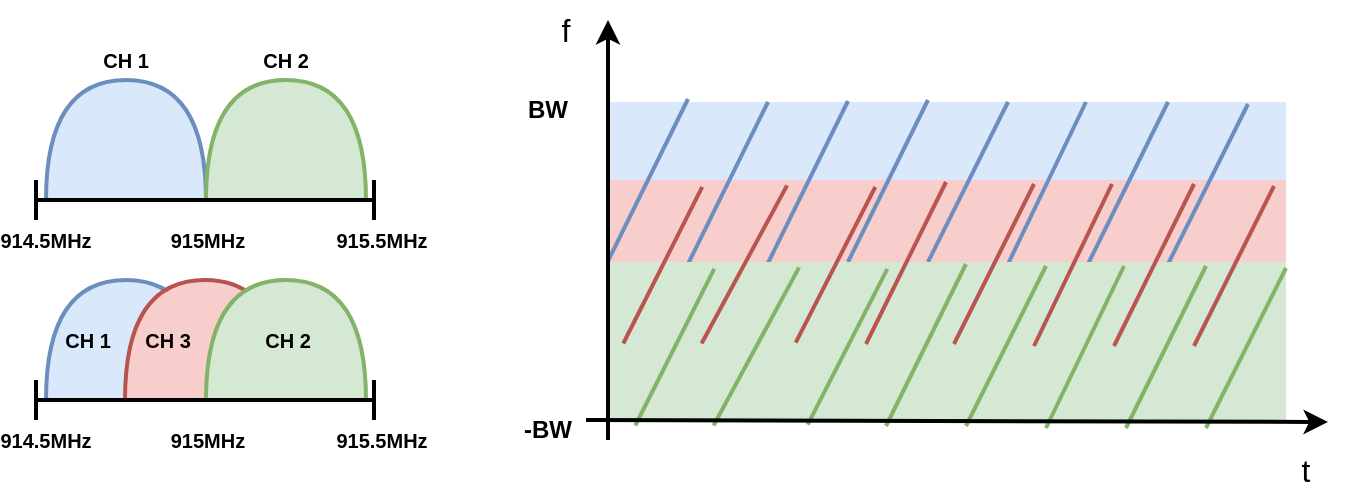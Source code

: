 <mxfile version="24.3.1" type="github">
  <diagram name="第 1 页" id="LZ3V6zMkVi97bei1aKP2">
    <mxGraphModel dx="1082" dy="573" grid="1" gridSize="10" guides="1" tooltips="1" connect="1" arrows="1" fold="1" page="1" pageScale="1" pageWidth="827" pageHeight="1169" math="0" shadow="0">
      <root>
        <mxCell id="0" />
        <mxCell id="1" parent="0" />
        <mxCell id="KBZhlKwedzXI5FQdUWbd-1" value="" style="shape=or;whiteSpace=wrap;html=1;rotation=-90;strokeWidth=2;fillColor=#dae8fc;strokeColor=#6c8ebf;" vertex="1" parent="1">
          <mxGeometry x="60" y="90" width="60" height="80" as="geometry" />
        </mxCell>
        <mxCell id="KBZhlKwedzXI5FQdUWbd-2" value="" style="shape=or;whiteSpace=wrap;html=1;rotation=-90;strokeWidth=2;fillColor=#d5e8d4;strokeColor=#82b366;" vertex="1" parent="1">
          <mxGeometry x="140" y="90" width="60" height="80" as="geometry" />
        </mxCell>
        <mxCell id="KBZhlKwedzXI5FQdUWbd-7" value="" style="shape=crossbar;whiteSpace=wrap;html=1;rounded=1;strokeWidth=2;" vertex="1" parent="1">
          <mxGeometry x="45" y="150" width="169" height="20" as="geometry" />
        </mxCell>
        <mxCell id="KBZhlKwedzXI5FQdUWbd-8" value="&lt;font style=&quot;font-size: 10px;&quot;&gt;&lt;b&gt;915MHz&lt;/b&gt;&lt;/font&gt;" style="text;strokeColor=none;align=center;fillColor=none;html=1;verticalAlign=middle;whiteSpace=wrap;rounded=0;" vertex="1" parent="1">
          <mxGeometry x="110.5" y="170" width="40" height="20" as="geometry" />
        </mxCell>
        <mxCell id="KBZhlKwedzXI5FQdUWbd-9" value="&lt;font style=&quot;font-size: 10px;&quot;&gt;&lt;b&gt;915.5MHz&lt;/b&gt;&lt;/font&gt;" style="text;strokeColor=none;align=center;fillColor=none;html=1;verticalAlign=middle;whiteSpace=wrap;rounded=0;" vertex="1" parent="1">
          <mxGeometry x="198" y="170" width="40" height="20" as="geometry" />
        </mxCell>
        <mxCell id="KBZhlKwedzXI5FQdUWbd-10" value="&lt;font style=&quot;font-size: 10px;&quot;&gt;&lt;b&gt;914.5MHz&lt;/b&gt;&lt;/font&gt;" style="text;strokeColor=none;align=center;fillColor=none;html=1;verticalAlign=middle;whiteSpace=wrap;rounded=0;" vertex="1" parent="1">
          <mxGeometry x="30" y="170" width="40" height="20" as="geometry" />
        </mxCell>
        <mxCell id="KBZhlKwedzXI5FQdUWbd-11" value="" style="shape=or;whiteSpace=wrap;html=1;rotation=-90;strokeWidth=2;fillColor=#dae8fc;strokeColor=#6c8ebf;" vertex="1" parent="1">
          <mxGeometry x="60" y="190" width="60" height="80" as="geometry" />
        </mxCell>
        <mxCell id="KBZhlKwedzXI5FQdUWbd-14" value="&lt;font style=&quot;font-size: 10px;&quot;&gt;&lt;b&gt;915MHz&lt;/b&gt;&lt;/font&gt;" style="text;strokeColor=none;align=center;fillColor=none;html=1;verticalAlign=middle;whiteSpace=wrap;rounded=0;" vertex="1" parent="1">
          <mxGeometry x="110.5" y="270" width="40" height="20" as="geometry" />
        </mxCell>
        <mxCell id="KBZhlKwedzXI5FQdUWbd-15" value="&lt;font style=&quot;font-size: 10px;&quot;&gt;&lt;b&gt;915.5MHz&lt;/b&gt;&lt;/font&gt;" style="text;strokeColor=none;align=center;fillColor=none;html=1;verticalAlign=middle;whiteSpace=wrap;rounded=0;" vertex="1" parent="1">
          <mxGeometry x="198" y="270" width="40" height="20" as="geometry" />
        </mxCell>
        <mxCell id="KBZhlKwedzXI5FQdUWbd-16" value="&lt;font style=&quot;font-size: 10px;&quot;&gt;&lt;b&gt;914.5MHz&lt;/b&gt;&lt;/font&gt;" style="text;strokeColor=none;align=center;fillColor=none;html=1;verticalAlign=middle;whiteSpace=wrap;rounded=0;" vertex="1" parent="1">
          <mxGeometry x="30" y="270" width="40" height="20" as="geometry" />
        </mxCell>
        <mxCell id="KBZhlKwedzXI5FQdUWbd-17" value="" style="shape=or;whiteSpace=wrap;html=1;rotation=-90;strokeWidth=2;fillColor=#f8cecc;strokeColor=#b85450;" vertex="1" parent="1">
          <mxGeometry x="99.5" y="190" width="60" height="80" as="geometry" />
        </mxCell>
        <mxCell id="KBZhlKwedzXI5FQdUWbd-12" value="" style="shape=or;whiteSpace=wrap;html=1;rotation=-90;strokeWidth=2;fillColor=#d5e8d4;strokeColor=#82b366;" vertex="1" parent="1">
          <mxGeometry x="140" y="190" width="60" height="80" as="geometry" />
        </mxCell>
        <mxCell id="KBZhlKwedzXI5FQdUWbd-18" value="&lt;font style=&quot;font-size: 10px;&quot;&gt;&lt;b&gt;CH 1&lt;/b&gt;&lt;/font&gt;" style="text;strokeColor=none;align=center;fillColor=none;html=1;verticalAlign=middle;whiteSpace=wrap;rounded=0;" vertex="1" parent="1">
          <mxGeometry x="70" y="80" width="40" height="20" as="geometry" />
        </mxCell>
        <mxCell id="KBZhlKwedzXI5FQdUWbd-19" value="&lt;font style=&quot;font-size: 10px;&quot;&gt;&lt;b&gt;CH 2&lt;/b&gt;&lt;/font&gt;" style="text;strokeColor=none;align=center;fillColor=none;html=1;verticalAlign=middle;whiteSpace=wrap;rounded=0;" vertex="1" parent="1">
          <mxGeometry x="150" y="80" width="40" height="20" as="geometry" />
        </mxCell>
        <mxCell id="KBZhlKwedzXI5FQdUWbd-20" value="&lt;font style=&quot;font-size: 10px;&quot;&gt;&lt;b&gt;CH 1&lt;/b&gt;&lt;/font&gt;" style="text;strokeColor=none;align=center;fillColor=none;html=1;verticalAlign=middle;whiteSpace=wrap;rounded=0;" vertex="1" parent="1">
          <mxGeometry x="51" y="220" width="40" height="20" as="geometry" />
        </mxCell>
        <mxCell id="KBZhlKwedzXI5FQdUWbd-22" value="&lt;font style=&quot;font-size: 10px;&quot;&gt;&lt;b&gt;CH 3&lt;/b&gt;&lt;/font&gt;" style="text;strokeColor=none;align=center;fillColor=none;html=1;verticalAlign=middle;whiteSpace=wrap;rounded=0;" vertex="1" parent="1">
          <mxGeometry x="91" y="220" width="40" height="20" as="geometry" />
        </mxCell>
        <mxCell id="KBZhlKwedzXI5FQdUWbd-21" value="&lt;font style=&quot;font-size: 10px;&quot;&gt;&lt;b&gt;CH 2&lt;/b&gt;&lt;/font&gt;" style="text;strokeColor=none;align=center;fillColor=none;html=1;verticalAlign=middle;whiteSpace=wrap;rounded=0;" vertex="1" parent="1">
          <mxGeometry x="150.5" y="220" width="40" height="20" as="geometry" />
        </mxCell>
        <mxCell id="KBZhlKwedzXI5FQdUWbd-24" value="" style="rounded=0;whiteSpace=wrap;html=1;fillColor=#dae8fc;strokeColor=none;container=0;" vertex="1" parent="1">
          <mxGeometry x="330" y="111" width="340" height="80" as="geometry" />
        </mxCell>
        <mxCell id="KBZhlKwedzXI5FQdUWbd-39" value="" style="rounded=0;whiteSpace=wrap;html=1;fillColor=#f8cecc;strokeColor=none;container=0;" vertex="1" parent="1">
          <mxGeometry x="330" y="150" width="340" height="80" as="geometry" />
        </mxCell>
        <mxCell id="KBZhlKwedzXI5FQdUWbd-63" value="" style="endArrow=none;html=1;rounded=0;strokeWidth=2;strokeColor=#6c8ebf;entryX=0.128;entryY=-0.007;entryDx=0;entryDy=0;entryPerimeter=0;" edge="1" parent="1">
          <mxGeometry width="50" height="50" relative="1" as="geometry">
            <mxPoint x="411" y="191.5" as="sourcePoint" />
            <mxPoint x="451" y="110.5" as="targetPoint" />
          </mxGeometry>
        </mxCell>
        <mxCell id="KBZhlKwedzXI5FQdUWbd-64" value="" style="endArrow=none;html=1;rounded=0;strokeWidth=2;strokeColor=#6c8ebf;entryX=0.128;entryY=-0.007;entryDx=0;entryDy=0;entryPerimeter=0;" edge="1" parent="1">
          <mxGeometry width="50" height="50" relative="1" as="geometry">
            <mxPoint x="371" y="192" as="sourcePoint" />
            <mxPoint x="411" y="111" as="targetPoint" />
          </mxGeometry>
        </mxCell>
        <mxCell id="KBZhlKwedzXI5FQdUWbd-65" value="" style="endArrow=none;html=1;rounded=0;strokeWidth=2;strokeColor=#6c8ebf;entryX=0.128;entryY=-0.007;entryDx=0;entryDy=0;entryPerimeter=0;" edge="1" parent="1">
          <mxGeometry width="50" height="50" relative="1" as="geometry">
            <mxPoint x="331" y="190.5" as="sourcePoint" />
            <mxPoint x="371" y="109.5" as="targetPoint" />
          </mxGeometry>
        </mxCell>
        <mxCell id="KBZhlKwedzXI5FQdUWbd-31" value="" style="endArrow=none;html=1;rounded=0;strokeWidth=2;strokeColor=#6c8ebf;entryX=0.128;entryY=-0.007;entryDx=0;entryDy=0;entryPerimeter=0;" edge="1" parent="1">
          <mxGeometry width="50" height="50" relative="1" as="geometry">
            <mxPoint x="451" y="191" as="sourcePoint" />
            <mxPoint x="491" y="110" as="targetPoint" />
          </mxGeometry>
        </mxCell>
        <mxCell id="KBZhlKwedzXI5FQdUWbd-32" value="" style="endArrow=none;html=1;rounded=0;strokeWidth=2;strokeColor=#6c8ebf;entryX=0.257;entryY=-0.004;entryDx=0;entryDy=0;entryPerimeter=0;" edge="1" parent="1">
          <mxGeometry width="50" height="50" relative="1" as="geometry">
            <mxPoint x="491" y="191" as="sourcePoint" />
            <mxPoint x="531" y="111" as="targetPoint" />
          </mxGeometry>
        </mxCell>
        <mxCell id="KBZhlKwedzXI5FQdUWbd-33" value="" style="endArrow=none;html=1;rounded=0;strokeWidth=2;strokeColor=#6c8ebf;exitX=0.257;exitY=1.009;exitDx=0;exitDy=0;entryX=0.385;entryY=0.005;entryDx=0;entryDy=0;entryPerimeter=0;exitPerimeter=0;" edge="1" parent="1">
          <mxGeometry width="50" height="50" relative="1" as="geometry">
            <mxPoint x="531" y="192" as="sourcePoint" />
            <mxPoint x="570" y="111" as="targetPoint" />
          </mxGeometry>
        </mxCell>
        <mxCell id="KBZhlKwedzXI5FQdUWbd-34" value="" style="endArrow=none;html=1;rounded=0;strokeWidth=2;strokeColor=#6c8ebf;entryX=0.128;entryY=-0.007;entryDx=0;entryDy=0;entryPerimeter=0;" edge="1" parent="1">
          <mxGeometry width="50" height="50" relative="1" as="geometry">
            <mxPoint x="571" y="192" as="sourcePoint" />
            <mxPoint x="611" y="111" as="targetPoint" />
          </mxGeometry>
        </mxCell>
        <mxCell id="KBZhlKwedzXI5FQdUWbd-35" value="" style="endArrow=none;html=1;rounded=0;strokeWidth=2;strokeColor=#6c8ebf;entryX=0.257;entryY=-0.004;entryDx=0;entryDy=0;entryPerimeter=0;" edge="1" parent="1">
          <mxGeometry width="50" height="50" relative="1" as="geometry">
            <mxPoint x="611" y="192" as="sourcePoint" />
            <mxPoint x="651" y="112" as="targetPoint" />
          </mxGeometry>
        </mxCell>
        <mxCell id="KBZhlKwedzXI5FQdUWbd-66" value="" style="rounded=0;whiteSpace=wrap;html=1;fillColor=#d5e8d4;strokeColor=none;container=0;" vertex="1" parent="1">
          <mxGeometry x="331" y="191" width="339" height="80" as="geometry" />
        </mxCell>
        <mxCell id="KBZhlKwedzXI5FQdUWbd-67" value="" style="endArrow=none;html=1;rounded=0;strokeWidth=2;strokeColor=#82b366;entryX=0.128;entryY=-0.007;entryDx=0;entryDy=0;entryPerimeter=0;exitX=0.008;exitY=0.972;exitDx=0;exitDy=0;exitPerimeter=0;fillColor=#d5e8d4;" edge="1" parent="1">
          <mxGeometry width="50" height="50" relative="1" as="geometry">
            <mxPoint x="344.632" y="272.76" as="sourcePoint" />
            <mxPoint x="384.112" y="194.44" as="targetPoint" />
          </mxGeometry>
        </mxCell>
        <mxCell id="KBZhlKwedzXI5FQdUWbd-68" value="" style="endArrow=none;html=1;rounded=0;strokeWidth=2;strokeColor=#82b366;entryX=0.257;entryY=-0.004;entryDx=0;entryDy=0;entryPerimeter=0;exitX=0.127;exitY=0.984;exitDx=0;exitDy=0;exitPerimeter=0;fillColor=#d5e8d4;" edge="1" parent="1">
          <mxGeometry width="50" height="50" relative="1" as="geometry">
            <mxPoint x="383.783" y="272.72" as="sourcePoint" />
            <mxPoint x="426.553" y="193.68" as="targetPoint" />
          </mxGeometry>
        </mxCell>
        <mxCell id="KBZhlKwedzXI5FQdUWbd-69" value="" style="endArrow=none;html=1;rounded=0;strokeWidth=2;strokeColor=#82b366;entryX=0.385;entryY=0.005;entryDx=0;entryDy=0;entryPerimeter=0;exitX=0.264;exitY=0.979;exitDx=0;exitDy=0;exitPerimeter=0;fillColor=#d5e8d4;" edge="1" parent="1">
          <mxGeometry width="50" height="50" relative="1" as="geometry">
            <mxPoint x="430.856" y="272.32" as="sourcePoint" />
            <mxPoint x="470.665" y="194.4" as="targetPoint" />
          </mxGeometry>
        </mxCell>
        <mxCell id="KBZhlKwedzXI5FQdUWbd-70" value="" style="endArrow=none;html=1;rounded=0;strokeWidth=2;strokeColor=#82b366;entryX=0.128;entryY=-0.007;entryDx=0;entryDy=0;entryPerimeter=0;fillColor=#d5e8d4;" edge="1" parent="1">
          <mxGeometry width="50" height="50" relative="1" as="geometry">
            <mxPoint x="470" y="273" as="sourcePoint" />
            <mxPoint x="510" y="192" as="targetPoint" />
          </mxGeometry>
        </mxCell>
        <mxCell id="KBZhlKwedzXI5FQdUWbd-71" value="" style="endArrow=none;html=1;rounded=0;strokeWidth=2;strokeColor=#82b366;entryX=0.257;entryY=-0.004;entryDx=0;entryDy=0;entryPerimeter=0;fillColor=#d5e8d4;" edge="1" parent="1">
          <mxGeometry width="50" height="50" relative="1" as="geometry">
            <mxPoint x="510" y="273" as="sourcePoint" />
            <mxPoint x="550" y="193" as="targetPoint" />
          </mxGeometry>
        </mxCell>
        <mxCell id="KBZhlKwedzXI5FQdUWbd-72" value="" style="endArrow=none;html=1;rounded=0;strokeWidth=2;strokeColor=#82b366;exitX=0.257;exitY=1.009;exitDx=0;exitDy=0;entryX=0.385;entryY=0.005;entryDx=0;entryDy=0;entryPerimeter=0;exitPerimeter=0;fillColor=#d5e8d4;" edge="1" parent="1">
          <mxGeometry width="50" height="50" relative="1" as="geometry">
            <mxPoint x="550" y="274" as="sourcePoint" />
            <mxPoint x="589" y="193" as="targetPoint" />
          </mxGeometry>
        </mxCell>
        <mxCell id="KBZhlKwedzXI5FQdUWbd-73" value="" style="endArrow=none;html=1;rounded=0;strokeWidth=2;strokeColor=#82b366;entryX=0.128;entryY=-0.007;entryDx=0;entryDy=0;entryPerimeter=0;fillColor=#d5e8d4;" edge="1" parent="1">
          <mxGeometry width="50" height="50" relative="1" as="geometry">
            <mxPoint x="590" y="274" as="sourcePoint" />
            <mxPoint x="630" y="193" as="targetPoint" />
          </mxGeometry>
        </mxCell>
        <mxCell id="KBZhlKwedzXI5FQdUWbd-74" value="" style="endArrow=none;html=1;rounded=0;strokeWidth=2;strokeColor=#82b366;entryX=0.257;entryY=-0.004;entryDx=0;entryDy=0;entryPerimeter=0;fillColor=#d5e8d4;" edge="1" parent="1">
          <mxGeometry width="50" height="50" relative="1" as="geometry">
            <mxPoint x="630" y="274" as="sourcePoint" />
            <mxPoint x="670" y="194" as="targetPoint" />
          </mxGeometry>
        </mxCell>
        <mxCell id="KBZhlKwedzXI5FQdUWbd-40" value="" style="endArrow=none;html=1;rounded=0;strokeWidth=2;strokeColor=#B95450;entryX=0.128;entryY=-0.007;entryDx=0;entryDy=0;entryPerimeter=0;exitX=0.008;exitY=0.972;exitDx=0;exitDy=0;exitPerimeter=0;" edge="1" parent="1">
          <mxGeometry width="50" height="50" relative="1" as="geometry">
            <mxPoint x="338.632" y="231.76" as="sourcePoint" />
            <mxPoint x="378.112" y="153.44" as="targetPoint" />
          </mxGeometry>
        </mxCell>
        <mxCell id="KBZhlKwedzXI5FQdUWbd-41" value="" style="endArrow=none;html=1;rounded=0;strokeWidth=2;strokeColor=#b95450;entryX=0.257;entryY=-0.004;entryDx=0;entryDy=0;entryPerimeter=0;exitX=0.127;exitY=0.984;exitDx=0;exitDy=0;exitPerimeter=0;" edge="1" parent="1">
          <mxGeometry width="50" height="50" relative="1" as="geometry">
            <mxPoint x="377.783" y="231.72" as="sourcePoint" />
            <mxPoint x="420.553" y="152.68" as="targetPoint" />
          </mxGeometry>
        </mxCell>
        <mxCell id="KBZhlKwedzXI5FQdUWbd-42" value="" style="endArrow=none;html=1;rounded=0;strokeWidth=2;strokeColor=#B95450;entryX=0.385;entryY=0.005;entryDx=0;entryDy=0;entryPerimeter=0;exitX=0.264;exitY=0.979;exitDx=0;exitDy=0;exitPerimeter=0;" edge="1" parent="1">
          <mxGeometry width="50" height="50" relative="1" as="geometry">
            <mxPoint x="424.856" y="231.32" as="sourcePoint" />
            <mxPoint x="464.665" y="153.4" as="targetPoint" />
          </mxGeometry>
        </mxCell>
        <mxCell id="KBZhlKwedzXI5FQdUWbd-43" value="" style="endArrow=none;html=1;rounded=0;strokeWidth=2;strokeColor=#B95450;entryX=0.128;entryY=-0.007;entryDx=0;entryDy=0;entryPerimeter=0;" edge="1" parent="1">
          <mxGeometry width="50" height="50" relative="1" as="geometry">
            <mxPoint x="460" y="232" as="sourcePoint" />
            <mxPoint x="500" y="151" as="targetPoint" />
          </mxGeometry>
        </mxCell>
        <mxCell id="KBZhlKwedzXI5FQdUWbd-44" value="" style="endArrow=none;html=1;rounded=0;strokeWidth=2;strokeColor=#B95450;entryX=0.257;entryY=-0.004;entryDx=0;entryDy=0;entryPerimeter=0;" edge="1" parent="1">
          <mxGeometry width="50" height="50" relative="1" as="geometry">
            <mxPoint x="504" y="232" as="sourcePoint" />
            <mxPoint x="544" y="152" as="targetPoint" />
          </mxGeometry>
        </mxCell>
        <mxCell id="KBZhlKwedzXI5FQdUWbd-45" value="" style="endArrow=none;html=1;rounded=0;strokeWidth=2;strokeColor=#B95450;exitX=0.257;exitY=1.009;exitDx=0;exitDy=0;entryX=0.385;entryY=0.005;entryDx=0;entryDy=0;entryPerimeter=0;exitPerimeter=0;" edge="1" parent="1">
          <mxGeometry width="50" height="50" relative="1" as="geometry">
            <mxPoint x="544" y="233" as="sourcePoint" />
            <mxPoint x="583" y="152" as="targetPoint" />
          </mxGeometry>
        </mxCell>
        <mxCell id="KBZhlKwedzXI5FQdUWbd-46" value="" style="endArrow=none;html=1;rounded=0;strokeWidth=2;strokeColor=#B95450;entryX=0.128;entryY=-0.007;entryDx=0;entryDy=0;entryPerimeter=0;" edge="1" parent="1">
          <mxGeometry width="50" height="50" relative="1" as="geometry">
            <mxPoint x="584" y="233" as="sourcePoint" />
            <mxPoint x="624" y="152" as="targetPoint" />
          </mxGeometry>
        </mxCell>
        <mxCell id="KBZhlKwedzXI5FQdUWbd-47" value="" style="endArrow=none;html=1;rounded=0;strokeWidth=2;strokeColor=#B95450;entryX=0.257;entryY=-0.004;entryDx=0;entryDy=0;entryPerimeter=0;" edge="1" parent="1">
          <mxGeometry width="50" height="50" relative="1" as="geometry">
            <mxPoint x="624" y="233" as="sourcePoint" />
            <mxPoint x="664" y="153" as="targetPoint" />
          </mxGeometry>
        </mxCell>
        <mxCell id="KBZhlKwedzXI5FQdUWbd-62" value="" style="endArrow=classic;html=1;rounded=0;strokeWidth=2;" edge="1" parent="1">
          <mxGeometry width="50" height="50" relative="1" as="geometry">
            <mxPoint x="331" y="280" as="sourcePoint" />
            <mxPoint x="331" y="70" as="targetPoint" />
          </mxGeometry>
        </mxCell>
        <mxCell id="KBZhlKwedzXI5FQdUWbd-61" value="" style="endArrow=classic;html=1;rounded=0;strokeWidth=2;" edge="1" parent="1">
          <mxGeometry width="50" height="50" relative="1" as="geometry">
            <mxPoint x="320" y="270" as="sourcePoint" />
            <mxPoint x="691" y="271" as="targetPoint" />
          </mxGeometry>
        </mxCell>
        <mxCell id="KBZhlKwedzXI5FQdUWbd-75" value="&lt;b&gt;BW&lt;/b&gt;" style="text;strokeColor=none;align=center;fillColor=none;html=1;verticalAlign=middle;whiteSpace=wrap;rounded=0;" vertex="1" parent="1">
          <mxGeometry x="271" y="100" width="60" height="30" as="geometry" />
        </mxCell>
        <mxCell id="KBZhlKwedzXI5FQdUWbd-76" value="&lt;b&gt;-BW&lt;/b&gt;" style="text;strokeColor=none;align=center;fillColor=none;html=1;verticalAlign=middle;whiteSpace=wrap;rounded=0;" vertex="1" parent="1">
          <mxGeometry x="271" y="260" width="60" height="30" as="geometry" />
        </mxCell>
        <mxCell id="KBZhlKwedzXI5FQdUWbd-77" value="&lt;font style=&quot;font-size: 16px;&quot;&gt;t&lt;/font&gt;" style="text;strokeColor=none;align=center;fillColor=none;html=1;verticalAlign=middle;whiteSpace=wrap;rounded=0;" vertex="1" parent="1">
          <mxGeometry x="650" y="280" width="60" height="30" as="geometry" />
        </mxCell>
        <mxCell id="KBZhlKwedzXI5FQdUWbd-78" value="&lt;font style=&quot;font-size: 16px;&quot;&gt;f&lt;/font&gt;" style="text;strokeColor=none;align=center;fillColor=none;html=1;verticalAlign=middle;whiteSpace=wrap;rounded=0;" vertex="1" parent="1">
          <mxGeometry x="280" y="60" width="60" height="30" as="geometry" />
        </mxCell>
        <mxCell id="KBZhlKwedzXI5FQdUWbd-13" value="" style="shape=crossbar;whiteSpace=wrap;html=1;rounded=1;strokeWidth=2;" vertex="1" parent="1">
          <mxGeometry x="45" y="250" width="169" height="20" as="geometry" />
        </mxCell>
      </root>
    </mxGraphModel>
  </diagram>
</mxfile>
